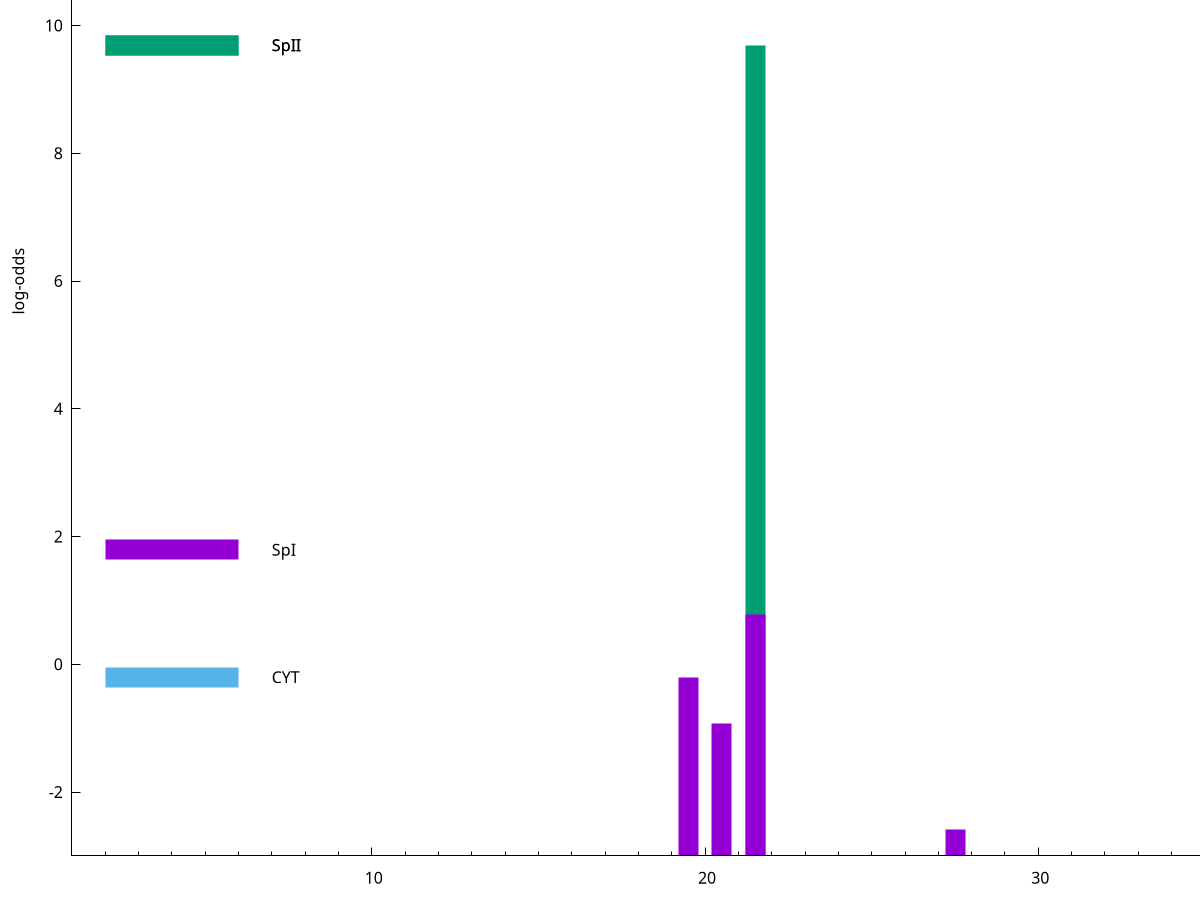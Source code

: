 set title "LipoP predictions for SRR4065689.gff"
set size 2., 1.4
set xrange [1:70] 
set mxtics 10
set yrange [-3:15]
set y2range [0:18]
set ylabel "log-odds"
set term postscript eps color solid "Helvetica" 30
set output "SRR4065689.gff44.eps"
set arrow from 2,9.69311 to 6,9.69311 nohead lt 2 lw 20
set label "SpII" at 7,9.69311
set arrow from 2,1.79271 to 6,1.79271 nohead lt 1 lw 20
set label "SpI" at 7,1.79271
set arrow from 2,-0.200913 to 6,-0.200913 nohead lt 3 lw 20
set label "CYT" at 7,-0.200913
set arrow from 2,9.69311 to 6,9.69311 nohead lt 2 lw 20
set label "SpII" at 7,9.69311
# NOTE: The scores below are the log-odds scores with the threshold
# NOTE: subtracted (a hack to make gnuplot make the histogram all
# NOTE: look nice).
plot "-" axes x1y2 title "" with impulses lt 2 lw 20, "-" axes x1y2 title "" with impulses lt 1 lw 20
21.500000 12.693110
e
21.500000 3.776570
19.500000 2.795814
20.500000 2.077204
27.500000 0.416680
e
exit
